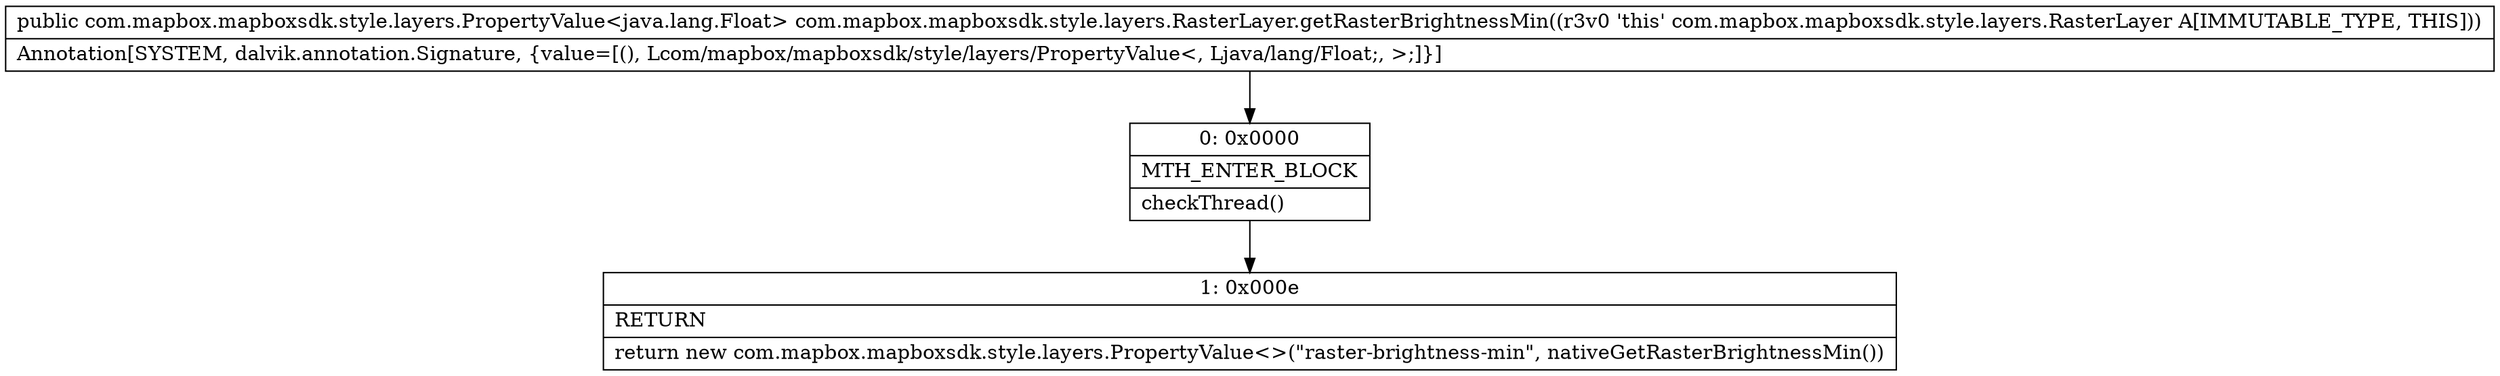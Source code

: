 digraph "CFG forcom.mapbox.mapboxsdk.style.layers.RasterLayer.getRasterBrightnessMin()Lcom\/mapbox\/mapboxsdk\/style\/layers\/PropertyValue;" {
Node_0 [shape=record,label="{0\:\ 0x0000|MTH_ENTER_BLOCK\l|checkThread()\l}"];
Node_1 [shape=record,label="{1\:\ 0x000e|RETURN\l|return new com.mapbox.mapboxsdk.style.layers.PropertyValue\<\>(\"raster\-brightness\-min\", nativeGetRasterBrightnessMin())\l}"];
MethodNode[shape=record,label="{public com.mapbox.mapboxsdk.style.layers.PropertyValue\<java.lang.Float\> com.mapbox.mapboxsdk.style.layers.RasterLayer.getRasterBrightnessMin((r3v0 'this' com.mapbox.mapboxsdk.style.layers.RasterLayer A[IMMUTABLE_TYPE, THIS]))  | Annotation[SYSTEM, dalvik.annotation.Signature, \{value=[(), Lcom\/mapbox\/mapboxsdk\/style\/layers\/PropertyValue\<, Ljava\/lang\/Float;, \>;]\}]\l}"];
MethodNode -> Node_0;
Node_0 -> Node_1;
}

